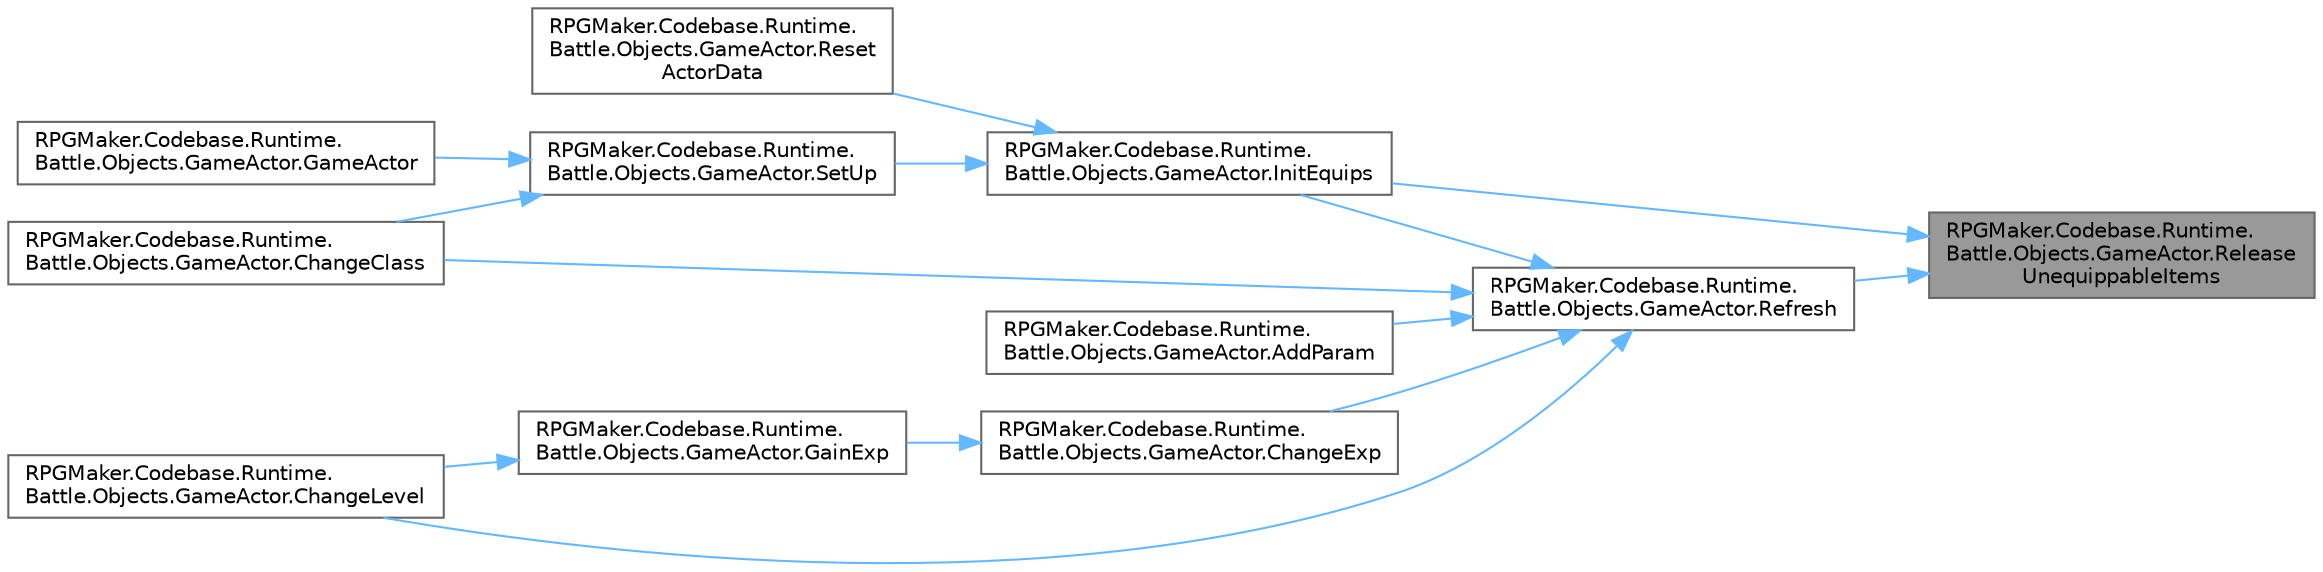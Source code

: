 digraph "RPGMaker.Codebase.Runtime.Battle.Objects.GameActor.ReleaseUnequippableItems"
{
 // LATEX_PDF_SIZE
  bgcolor="transparent";
  edge [fontname=Helvetica,fontsize=10,labelfontname=Helvetica,labelfontsize=10];
  node [fontname=Helvetica,fontsize=10,shape=box,height=0.2,width=0.4];
  rankdir="RL";
  Node1 [id="Node000001",label="RPGMaker.Codebase.Runtime.\lBattle.Objects.GameActor.Release\lUnequippableItems",height=0.2,width=0.4,color="gray40", fillcolor="grey60", style="filled", fontcolor="black",tooltip="装備不可アイテムの装備を外す"];
  Node1 -> Node2 [id="edge1_Node000001_Node000002",dir="back",color="steelblue1",style="solid",tooltip=" "];
  Node2 [id="Node000002",label="RPGMaker.Codebase.Runtime.\lBattle.Objects.GameActor.InitEquips",height=0.2,width=0.4,color="grey40", fillcolor="white", style="filled",URL="$db/dfc/class_r_p_g_maker_1_1_codebase_1_1_runtime_1_1_battle_1_1_objects_1_1_game_actor.html#a7b12f5e2041260e6edafb49a673ccc62",tooltip="指定スロットを初期化する"];
  Node2 -> Node3 [id="edge2_Node000002_Node000003",dir="back",color="steelblue1",style="solid",tooltip=" "];
  Node3 [id="Node000003",label="RPGMaker.Codebase.Runtime.\lBattle.Objects.GameActor.Reset\lActorData",height=0.2,width=0.4,color="grey40", fillcolor="white", style="filled",URL="$db/dfc/class_r_p_g_maker_1_1_codebase_1_1_runtime_1_1_battle_1_1_objects_1_1_game_actor.html#a322694730df3b1f919972b46189cf593",tooltip="パラメータの再設定を行う"];
  Node2 -> Node4 [id="edge3_Node000002_Node000004",dir="back",color="steelblue1",style="solid",tooltip=" "];
  Node4 [id="Node000004",label="RPGMaker.Codebase.Runtime.\lBattle.Objects.GameActor.SetUp",height=0.2,width=0.4,color="grey40", fillcolor="white", style="filled",URL="$db/dfc/class_r_p_g_maker_1_1_codebase_1_1_runtime_1_1_battle_1_1_objects_1_1_game_actor.html#a53c4aea1cfed65f5183bda2f6dc142fb",tooltip="指定アクターで Gama_Actor を設定"];
  Node4 -> Node5 [id="edge4_Node000004_Node000005",dir="back",color="steelblue1",style="solid",tooltip=" "];
  Node5 [id="Node000005",label="RPGMaker.Codebase.Runtime.\lBattle.Objects.GameActor.ChangeClass",height=0.2,width=0.4,color="grey40", fillcolor="white", style="filled",URL="$db/dfc/class_r_p_g_maker_1_1_codebase_1_1_runtime_1_1_battle_1_1_objects_1_1_game_actor.html#ab56e3fb89212ea018c22c843a2ae0188",tooltip="指定クラスに変更する"];
  Node4 -> Node6 [id="edge5_Node000004_Node000006",dir="back",color="steelblue1",style="solid",tooltip=" "];
  Node6 [id="Node000006",label="RPGMaker.Codebase.Runtime.\lBattle.Objects.GameActor.GameActor",height=0.2,width=0.4,color="grey40", fillcolor="white", style="filled",URL="$db/dfc/class_r_p_g_maker_1_1_codebase_1_1_runtime_1_1_battle_1_1_objects_1_1_game_actor.html#a6eb975da7879816a10b2659b695a568d",tooltip="コンストラクタ"];
  Node1 -> Node7 [id="edge6_Node000001_Node000007",dir="back",color="steelblue1",style="solid",tooltip=" "];
  Node7 [id="Node000007",label="RPGMaker.Codebase.Runtime.\lBattle.Objects.GameActor.Refresh",height=0.2,width=0.4,color="grey40", fillcolor="white", style="filled",URL="$db/dfc/class_r_p_g_maker_1_1_codebase_1_1_runtime_1_1_battle_1_1_objects_1_1_game_actor.html#a3e2d689cda1bd517e20091412d724c7a",tooltip="能力値やステートを規定値内に収める処理"];
  Node7 -> Node8 [id="edge7_Node000007_Node000008",dir="back",color="steelblue1",style="solid",tooltip=" "];
  Node8 [id="Node000008",label="RPGMaker.Codebase.Runtime.\lBattle.Objects.GameActor.AddParam",height=0.2,width=0.4,color="grey40", fillcolor="white", style="filled",URL="$db/dfc/class_r_p_g_maker_1_1_codebase_1_1_runtime_1_1_battle_1_1_objects_1_1_game_actor.html#a4d17af3931384ab5b18d246fafefeaa1",tooltip="指定能力に指定した値を追加"];
  Node7 -> Node5 [id="edge8_Node000007_Node000005",dir="back",color="steelblue1",style="solid",tooltip=" "];
  Node7 -> Node9 [id="edge9_Node000007_Node000009",dir="back",color="steelblue1",style="solid",tooltip=" "];
  Node9 [id="Node000009",label="RPGMaker.Codebase.Runtime.\lBattle.Objects.GameActor.ChangeExp",height=0.2,width=0.4,color="grey40", fillcolor="white", style="filled",URL="$db/dfc/class_r_p_g_maker_1_1_codebase_1_1_runtime_1_1_battle_1_1_objects_1_1_game_actor.html#a700ae58c5077b967dac66f1e08724008",tooltip="経験値を加え、必要ならレベルアップ処理を行う"];
  Node9 -> Node10 [id="edge10_Node000009_Node000010",dir="back",color="steelblue1",style="solid",tooltip=" "];
  Node10 [id="Node000010",label="RPGMaker.Codebase.Runtime.\lBattle.Objects.GameActor.GainExp",height=0.2,width=0.4,color="grey40", fillcolor="white", style="filled",URL="$db/dfc/class_r_p_g_maker_1_1_codebase_1_1_runtime_1_1_battle_1_1_objects_1_1_game_actor.html#af1b0001a4d86c7c444da5e631990cc40",tooltip="経験値取得処理"];
  Node10 -> Node11 [id="edge11_Node000010_Node000011",dir="back",color="steelblue1",style="solid",tooltip=" "];
  Node11 [id="Node000011",label="RPGMaker.Codebase.Runtime.\lBattle.Objects.GameActor.ChangeLevel",height=0.2,width=0.4,color="grey40", fillcolor="white", style="filled",URL="$db/dfc/class_r_p_g_maker_1_1_codebase_1_1_runtime_1_1_battle_1_1_objects_1_1_game_actor.html#a464a3c706d9eda7e7498f7a30d5e35c4",tooltip="指定レベルに変更する"];
  Node7 -> Node11 [id="edge12_Node000007_Node000011",dir="back",color="steelblue1",style="solid",tooltip=" "];
  Node7 -> Node2 [id="edge13_Node000007_Node000002",dir="back",color="steelblue1",style="solid",tooltip=" "];
}

